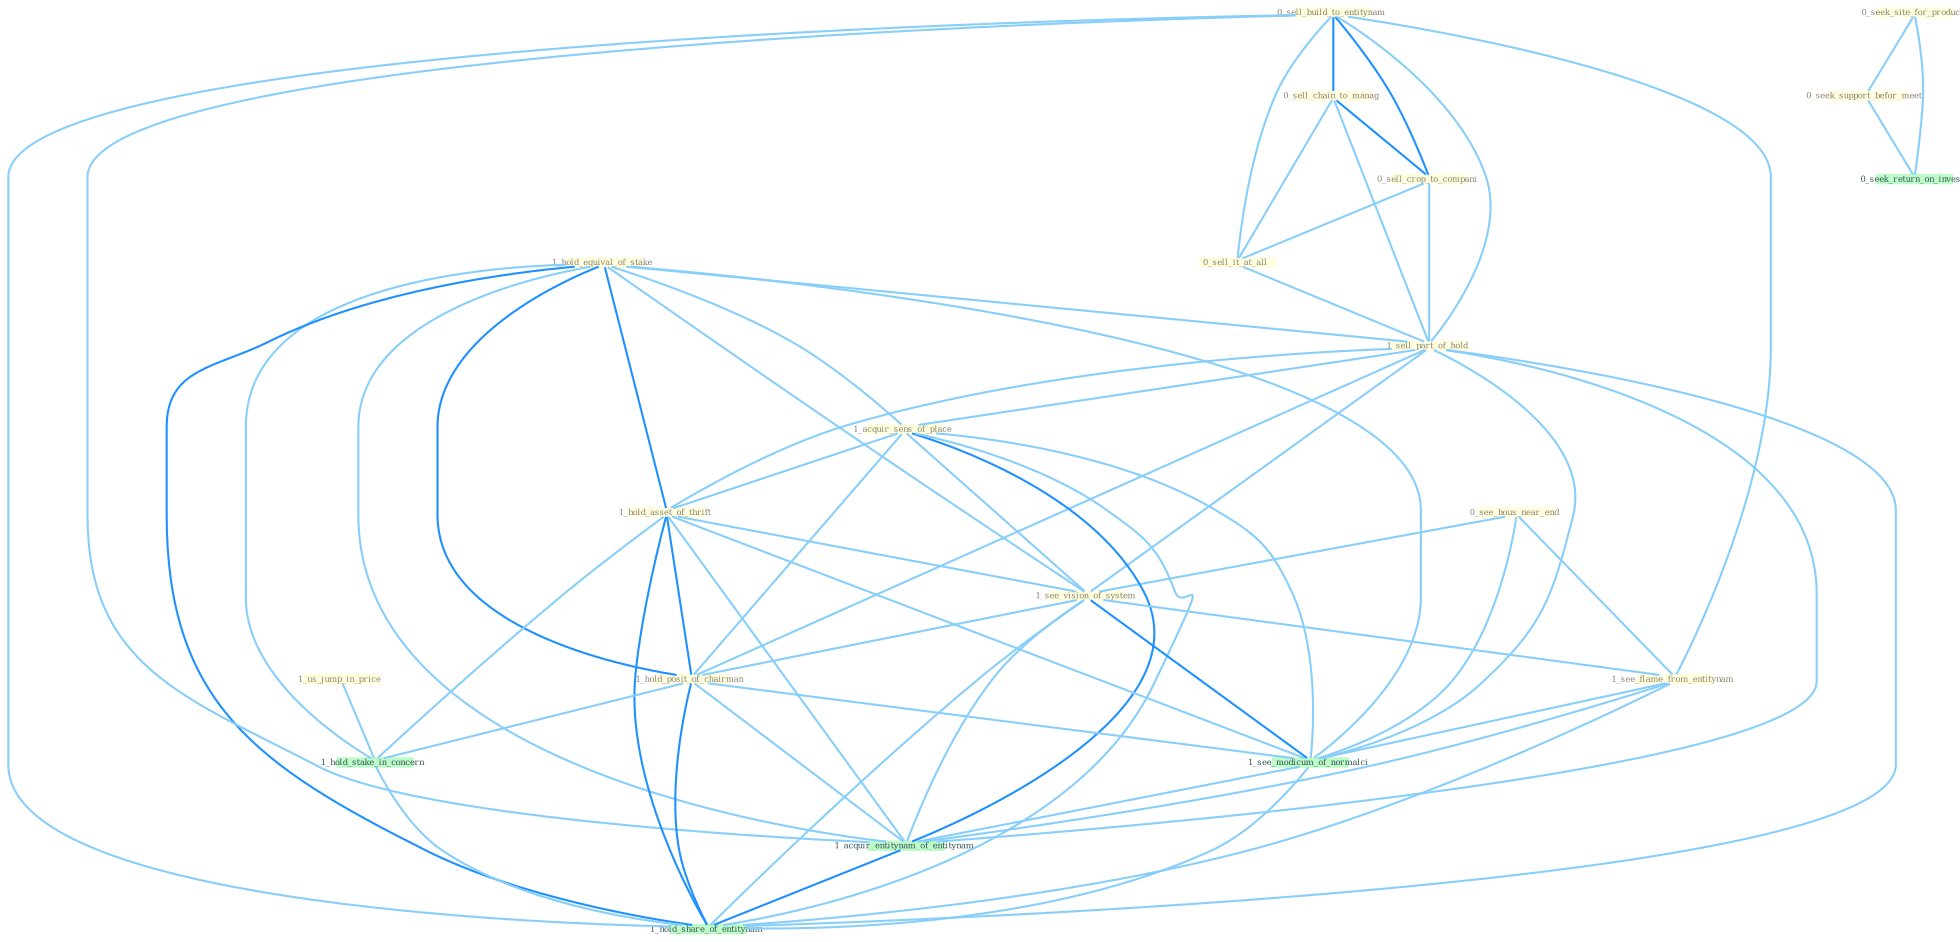 Graph G{ 
    node
    [shape=polygon,style=filled,width=.5,height=.06,color="#BDFCC9",fixedsize=true,fontsize=4,
    fontcolor="#2f4f4f"];
    {node
    [color="#ffffe0", fontcolor="#8b7d6b"] "1_hold_equival_of_stake " "0_seek_site_for_product " "0_sell_build_to_entitynam " "0_sell_chain_to_manag " "0_sell_crop_to_compani " "0_sell_it_at_all " "1_sell_part_of_hold " "0_see_hous_near_end " "1_acquir_sens_of_place " "1_us_jump_in_price " "1_hold_asset_of_thrift " "0_seek_support_befor_meet " "1_see_vision_of_system " "1_hold_posit_of_chairman " "1_see_flame_from_entitynam "}
{node [color="#fff0f5", fontcolor="#b22222"]}
edge [color="#B0E2FF"];

	"1_hold_equival_of_stake " -- "1_sell_part_of_hold " [w="1", color="#87cefa" ];
	"1_hold_equival_of_stake " -- "1_acquir_sens_of_place " [w="1", color="#87cefa" ];
	"1_hold_equival_of_stake " -- "1_hold_asset_of_thrift " [w="2", color="#1e90ff" , len=0.8];
	"1_hold_equival_of_stake " -- "1_see_vision_of_system " [w="1", color="#87cefa" ];
	"1_hold_equival_of_stake " -- "1_hold_posit_of_chairman " [w="2", color="#1e90ff" , len=0.8];
	"1_hold_equival_of_stake " -- "1_hold_stake_in_concern " [w="1", color="#87cefa" ];
	"1_hold_equival_of_stake " -- "1_see_modicum_of_normalci " [w="1", color="#87cefa" ];
	"1_hold_equival_of_stake " -- "1_acquir_entitynam_of_entitynam " [w="1", color="#87cefa" ];
	"1_hold_equival_of_stake " -- "1_hold_share_of_entitynam " [w="2", color="#1e90ff" , len=0.8];
	"0_seek_site_for_product " -- "0_seek_support_befor_meet " [w="1", color="#87cefa" ];
	"0_seek_site_for_product " -- "0_seek_return_on_invest " [w="1", color="#87cefa" ];
	"0_sell_build_to_entitynam " -- "0_sell_chain_to_manag " [w="2", color="#1e90ff" , len=0.8];
	"0_sell_build_to_entitynam " -- "0_sell_crop_to_compani " [w="2", color="#1e90ff" , len=0.8];
	"0_sell_build_to_entitynam " -- "0_sell_it_at_all " [w="1", color="#87cefa" ];
	"0_sell_build_to_entitynam " -- "1_sell_part_of_hold " [w="1", color="#87cefa" ];
	"0_sell_build_to_entitynam " -- "1_see_flame_from_entitynam " [w="1", color="#87cefa" ];
	"0_sell_build_to_entitynam " -- "1_acquir_entitynam_of_entitynam " [w="1", color="#87cefa" ];
	"0_sell_build_to_entitynam " -- "1_hold_share_of_entitynam " [w="1", color="#87cefa" ];
	"0_sell_chain_to_manag " -- "0_sell_crop_to_compani " [w="2", color="#1e90ff" , len=0.8];
	"0_sell_chain_to_manag " -- "0_sell_it_at_all " [w="1", color="#87cefa" ];
	"0_sell_chain_to_manag " -- "1_sell_part_of_hold " [w="1", color="#87cefa" ];
	"0_sell_crop_to_compani " -- "0_sell_it_at_all " [w="1", color="#87cefa" ];
	"0_sell_crop_to_compani " -- "1_sell_part_of_hold " [w="1", color="#87cefa" ];
	"0_sell_it_at_all " -- "1_sell_part_of_hold " [w="1", color="#87cefa" ];
	"1_sell_part_of_hold " -- "1_acquir_sens_of_place " [w="1", color="#87cefa" ];
	"1_sell_part_of_hold " -- "1_hold_asset_of_thrift " [w="1", color="#87cefa" ];
	"1_sell_part_of_hold " -- "1_see_vision_of_system " [w="1", color="#87cefa" ];
	"1_sell_part_of_hold " -- "1_hold_posit_of_chairman " [w="1", color="#87cefa" ];
	"1_sell_part_of_hold " -- "1_see_modicum_of_normalci " [w="1", color="#87cefa" ];
	"1_sell_part_of_hold " -- "1_acquir_entitynam_of_entitynam " [w="1", color="#87cefa" ];
	"1_sell_part_of_hold " -- "1_hold_share_of_entitynam " [w="1", color="#87cefa" ];
	"0_see_hous_near_end " -- "1_see_vision_of_system " [w="1", color="#87cefa" ];
	"0_see_hous_near_end " -- "1_see_flame_from_entitynam " [w="1", color="#87cefa" ];
	"0_see_hous_near_end " -- "1_see_modicum_of_normalci " [w="1", color="#87cefa" ];
	"1_acquir_sens_of_place " -- "1_hold_asset_of_thrift " [w="1", color="#87cefa" ];
	"1_acquir_sens_of_place " -- "1_see_vision_of_system " [w="1", color="#87cefa" ];
	"1_acquir_sens_of_place " -- "1_hold_posit_of_chairman " [w="1", color="#87cefa" ];
	"1_acquir_sens_of_place " -- "1_see_modicum_of_normalci " [w="1", color="#87cefa" ];
	"1_acquir_sens_of_place " -- "1_acquir_entitynam_of_entitynam " [w="2", color="#1e90ff" , len=0.8];
	"1_acquir_sens_of_place " -- "1_hold_share_of_entitynam " [w="1", color="#87cefa" ];
	"1_us_jump_in_price " -- "1_hold_stake_in_concern " [w="1", color="#87cefa" ];
	"1_hold_asset_of_thrift " -- "1_see_vision_of_system " [w="1", color="#87cefa" ];
	"1_hold_asset_of_thrift " -- "1_hold_posit_of_chairman " [w="2", color="#1e90ff" , len=0.8];
	"1_hold_asset_of_thrift " -- "1_hold_stake_in_concern " [w="1", color="#87cefa" ];
	"1_hold_asset_of_thrift " -- "1_see_modicum_of_normalci " [w="1", color="#87cefa" ];
	"1_hold_asset_of_thrift " -- "1_acquir_entitynam_of_entitynam " [w="1", color="#87cefa" ];
	"1_hold_asset_of_thrift " -- "1_hold_share_of_entitynam " [w="2", color="#1e90ff" , len=0.8];
	"0_seek_support_befor_meet " -- "0_seek_return_on_invest " [w="1", color="#87cefa" ];
	"1_see_vision_of_system " -- "1_hold_posit_of_chairman " [w="1", color="#87cefa" ];
	"1_see_vision_of_system " -- "1_see_flame_from_entitynam " [w="1", color="#87cefa" ];
	"1_see_vision_of_system " -- "1_see_modicum_of_normalci " [w="2", color="#1e90ff" , len=0.8];
	"1_see_vision_of_system " -- "1_acquir_entitynam_of_entitynam " [w="1", color="#87cefa" ];
	"1_see_vision_of_system " -- "1_hold_share_of_entitynam " [w="1", color="#87cefa" ];
	"1_hold_posit_of_chairman " -- "1_hold_stake_in_concern " [w="1", color="#87cefa" ];
	"1_hold_posit_of_chairman " -- "1_see_modicum_of_normalci " [w="1", color="#87cefa" ];
	"1_hold_posit_of_chairman " -- "1_acquir_entitynam_of_entitynam " [w="1", color="#87cefa" ];
	"1_hold_posit_of_chairman " -- "1_hold_share_of_entitynam " [w="2", color="#1e90ff" , len=0.8];
	"1_see_flame_from_entitynam " -- "1_see_modicum_of_normalci " [w="1", color="#87cefa" ];
	"1_see_flame_from_entitynam " -- "1_acquir_entitynam_of_entitynam " [w="1", color="#87cefa" ];
	"1_see_flame_from_entitynam " -- "1_hold_share_of_entitynam " [w="1", color="#87cefa" ];
	"1_hold_stake_in_concern " -- "1_hold_share_of_entitynam " [w="1", color="#87cefa" ];
	"1_see_modicum_of_normalci " -- "1_acquir_entitynam_of_entitynam " [w="1", color="#87cefa" ];
	"1_see_modicum_of_normalci " -- "1_hold_share_of_entitynam " [w="1", color="#87cefa" ];
	"1_acquir_entitynam_of_entitynam " -- "1_hold_share_of_entitynam " [w="2", color="#1e90ff" , len=0.8];
}
